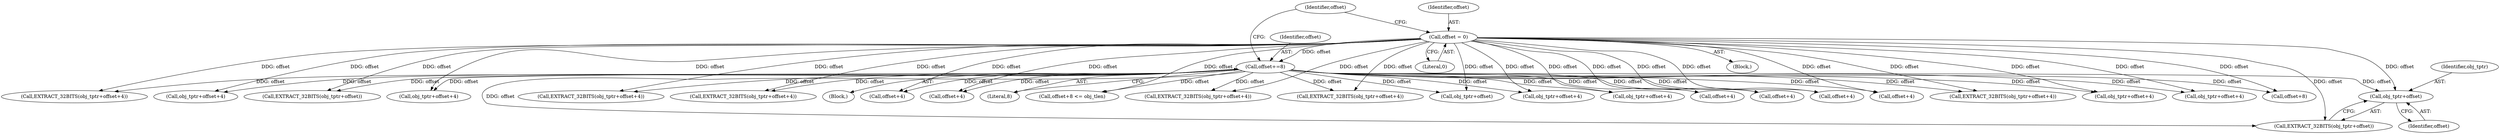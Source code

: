 digraph "0_tcpdump_d97e94223720684c6aa740ff219e0d19426c2220@pointer" {
"1001384" [label="(Call,obj_tptr+offset)"];
"1001466" [label="(Call,offset+=8)"];
"1001363" [label="(Call,offset = 0)"];
"1001434" [label="(Call,obj_tptr+offset+4)"];
"1001422" [label="(Call,obj_tptr+offset+4)"];
"1001451" [label="(Call,EXTRACT_32BITS(obj_tptr+offset+4))"];
"1001433" [label="(Call,EXTRACT_32BITS(obj_tptr+offset+4))"];
"1001467" [label="(Identifier,offset)"];
"1001379" [label="(Call,EXTRACT_32BITS(obj_tptr+offset))"];
"1001368" [label="(Call,offset+8)"];
"1001408" [label="(Call,offset+4)"];
"1001421" [label="(Call,EXTRACT_32BITS(obj_tptr+offset+4))"];
"1001395" [label="(Call,EXTRACT_32BITS(obj_tptr+offset+4))"];
"1001383" [label="(Call,EXTRACT_32BITS(obj_tptr+offset))"];
"1001380" [label="(Call,obj_tptr+offset)"];
"1001424" [label="(Call,offset+4)"];
"1001466" [label="(Call,offset+=8)"];
"1001452" [label="(Call,obj_tptr+offset+4)"];
"1001385" [label="(Identifier,obj_tptr)"];
"1001460" [label="(Call,obj_tptr+offset+4)"];
"1001365" [label="(Literal,0)"];
"1001436" [label="(Call,offset+4)"];
"1001372" [label="(Block,)"];
"1001398" [label="(Call,offset+4)"];
"1001367" [label="(Call,offset+8 <= obj_tlen)"];
"1001459" [label="(Call,EXTRACT_32BITS(obj_tptr+offset+4))"];
"1001386" [label="(Identifier,offset)"];
"1001468" [label="(Literal,8)"];
"1001364" [label="(Identifier,offset)"];
"1001396" [label="(Call,obj_tptr+offset+4)"];
"1001384" [label="(Call,obj_tptr+offset)"];
"1001369" [label="(Identifier,offset)"];
"1001462" [label="(Call,offset+4)"];
"1001143" [label="(Block,)"];
"1001405" [label="(Call,EXTRACT_32BITS(obj_tptr+offset+4))"];
"1001406" [label="(Call,obj_tptr+offset+4)"];
"1001454" [label="(Call,offset+4)"];
"1001363" [label="(Call,offset = 0)"];
"1001384" -> "1001383"  [label="AST: "];
"1001384" -> "1001386"  [label="CFG: "];
"1001385" -> "1001384"  [label="AST: "];
"1001386" -> "1001384"  [label="AST: "];
"1001383" -> "1001384"  [label="CFG: "];
"1001466" -> "1001384"  [label="DDG: offset"];
"1001363" -> "1001384"  [label="DDG: offset"];
"1001466" -> "1001372"  [label="AST: "];
"1001466" -> "1001468"  [label="CFG: "];
"1001467" -> "1001466"  [label="AST: "];
"1001468" -> "1001466"  [label="AST: "];
"1001369" -> "1001466"  [label="CFG: "];
"1001466" -> "1001367"  [label="DDG: offset"];
"1001466" -> "1001368"  [label="DDG: offset"];
"1001466" -> "1001379"  [label="DDG: offset"];
"1001466" -> "1001380"  [label="DDG: offset"];
"1001466" -> "1001383"  [label="DDG: offset"];
"1001466" -> "1001395"  [label="DDG: offset"];
"1001466" -> "1001396"  [label="DDG: offset"];
"1001466" -> "1001398"  [label="DDG: offset"];
"1001466" -> "1001405"  [label="DDG: offset"];
"1001466" -> "1001406"  [label="DDG: offset"];
"1001466" -> "1001408"  [label="DDG: offset"];
"1001466" -> "1001421"  [label="DDG: offset"];
"1001466" -> "1001422"  [label="DDG: offset"];
"1001466" -> "1001424"  [label="DDG: offset"];
"1001466" -> "1001433"  [label="DDG: offset"];
"1001466" -> "1001434"  [label="DDG: offset"];
"1001466" -> "1001436"  [label="DDG: offset"];
"1001466" -> "1001451"  [label="DDG: offset"];
"1001466" -> "1001452"  [label="DDG: offset"];
"1001466" -> "1001454"  [label="DDG: offset"];
"1001466" -> "1001459"  [label="DDG: offset"];
"1001466" -> "1001460"  [label="DDG: offset"];
"1001466" -> "1001462"  [label="DDG: offset"];
"1001363" -> "1001466"  [label="DDG: offset"];
"1001363" -> "1001143"  [label="AST: "];
"1001363" -> "1001365"  [label="CFG: "];
"1001364" -> "1001363"  [label="AST: "];
"1001365" -> "1001363"  [label="AST: "];
"1001369" -> "1001363"  [label="CFG: "];
"1001363" -> "1001367"  [label="DDG: offset"];
"1001363" -> "1001368"  [label="DDG: offset"];
"1001363" -> "1001379"  [label="DDG: offset"];
"1001363" -> "1001380"  [label="DDG: offset"];
"1001363" -> "1001383"  [label="DDG: offset"];
"1001363" -> "1001395"  [label="DDG: offset"];
"1001363" -> "1001396"  [label="DDG: offset"];
"1001363" -> "1001398"  [label="DDG: offset"];
"1001363" -> "1001405"  [label="DDG: offset"];
"1001363" -> "1001406"  [label="DDG: offset"];
"1001363" -> "1001408"  [label="DDG: offset"];
"1001363" -> "1001421"  [label="DDG: offset"];
"1001363" -> "1001422"  [label="DDG: offset"];
"1001363" -> "1001424"  [label="DDG: offset"];
"1001363" -> "1001433"  [label="DDG: offset"];
"1001363" -> "1001434"  [label="DDG: offset"];
"1001363" -> "1001436"  [label="DDG: offset"];
"1001363" -> "1001451"  [label="DDG: offset"];
"1001363" -> "1001452"  [label="DDG: offset"];
"1001363" -> "1001454"  [label="DDG: offset"];
"1001363" -> "1001459"  [label="DDG: offset"];
"1001363" -> "1001460"  [label="DDG: offset"];
"1001363" -> "1001462"  [label="DDG: offset"];
}
